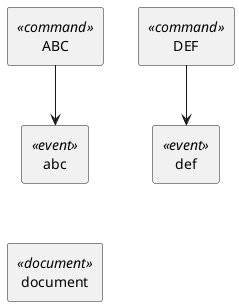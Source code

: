 @startuml
skinparam componentStyle rectangle
skinparam rectangle {
	backgroundColor<<event>> Orange
	backgroundColor<<command>> LightBlue
	backgroundColor<<external>> Pink
	backgroundColor<<document>> Green
	backgroundColor<<invariant>> Yellow
}
component C0 <<command>> [
ABC
]
component C1 <<event>> [
abc
]
C0 --> C1
component C2 <<document>> [
document
]
C1 -[hidden]-> C2
component C3 <<command>> [
DEF
]
C0 -[hidden]right-> C3
component C4 <<event>> [
def
]
C3 --> C4
@enduml
